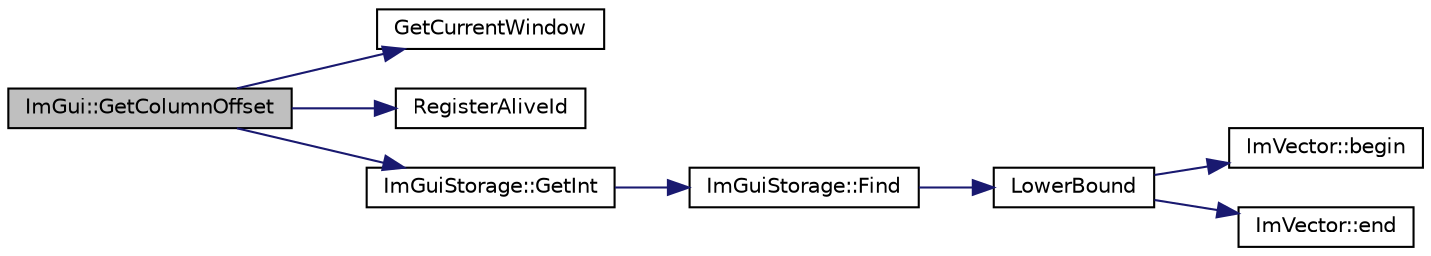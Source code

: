 digraph "ImGui::GetColumnOffset"
{
 // INTERACTIVE_SVG=YES
  edge [fontname="Helvetica",fontsize="10",labelfontname="Helvetica",labelfontsize="10"];
  node [fontname="Helvetica",fontsize="10",shape=record];
  rankdir="LR";
  Node1 [label="ImGui::GetColumnOffset",height=0.2,width=0.4,color="black", fillcolor="grey75", style="filled" fontcolor="black"];
  Node1 -> Node2 [color="midnightblue",fontsize="10",style="solid",fontname="Helvetica"];
  Node2 [label="GetCurrentWindow",height=0.2,width=0.4,color="black", fillcolor="white", style="filled",URL="$imgui_8cpp.html#adf96ede6decde2f532a9cfd91deff1b7"];
  Node1 -> Node3 [color="midnightblue",fontsize="10",style="solid",fontname="Helvetica"];
  Node3 [label="RegisterAliveId",height=0.2,width=0.4,color="black", fillcolor="white", style="filled",URL="$imgui_8cpp.html#ab13ff6b56797db596922da45c5d019af"];
  Node1 -> Node4 [color="midnightblue",fontsize="10",style="solid",fontname="Helvetica"];
  Node4 [label="ImGuiStorage::GetInt",height=0.2,width=0.4,color="black", fillcolor="white", style="filled",URL="$struct_im_gui_storage.html#aa5ea9218260f04012de4733a9c5d8b87"];
  Node4 -> Node5 [color="midnightblue",fontsize="10",style="solid",fontname="Helvetica"];
  Node5 [label="ImGuiStorage::Find",height=0.2,width=0.4,color="black", fillcolor="white", style="filled",URL="$struct_im_gui_storage.html#a8356af1991a943da7b90a07dcdc95e4f"];
  Node5 -> Node6 [color="midnightblue",fontsize="10",style="solid",fontname="Helvetica"];
  Node6 [label="LowerBound",height=0.2,width=0.4,color="black", fillcolor="white", style="filled",URL="$imgui_8cpp.html#acd66bd2b3bc50bcaa25541bb8c40c127"];
  Node6 -> Node7 [color="midnightblue",fontsize="10",style="solid",fontname="Helvetica"];
  Node7 [label="ImVector::begin",height=0.2,width=0.4,color="black", fillcolor="white", style="filled",URL="$class_im_vector.html#a300a8b559cd87a78063046ef81151bce"];
  Node6 -> Node8 [color="midnightblue",fontsize="10",style="solid",fontname="Helvetica"];
  Node8 [label="ImVector::end",height=0.2,width=0.4,color="black", fillcolor="white", style="filled",URL="$class_im_vector.html#a947fbc3b1d8c1997e51ae6caab440379"];
}
